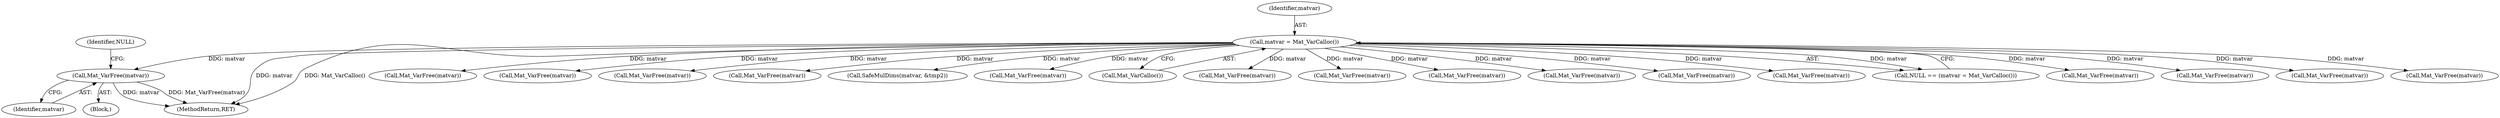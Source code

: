 digraph "0_matio_651a8e28099edb5fbb9e4e1d4d3238848f446c9a@pointer" {
"1000574" [label="(Call,Mat_VarFree(matvar))"];
"1000138" [label="(Call,matvar = Mat_VarCalloc())"];
"1000577" [label="(Identifier,NULL)"];
"1000480" [label="(Call,Mat_VarFree(matvar))"];
"1000495" [label="(Call,Mat_VarFree(matvar))"];
"1000533" [label="(Call,Mat_VarFree(matvar))"];
"1000517" [label="(Call,Mat_VarFree(matvar))"];
"1000574" [label="(Call,Mat_VarFree(matvar))"];
"1000635" [label="(Call,SafeMulDims(matvar, &tmp2))"];
"1000384" [label="(Call,Mat_VarFree(matvar))"];
"1000139" [label="(Identifier,matvar)"];
"1000140" [label="(Call,Mat_VarCalloc())"];
"1000575" [label="(Identifier,matvar)"];
"1000313" [label="(Call,Mat_VarFree(matvar))"];
"1000573" [label="(Block,)"];
"1000665" [label="(MethodReturn,RET)"];
"1000250" [label="(Call,Mat_VarFree(matvar))"];
"1000161" [label="(Call,Mat_VarFree(matvar))"];
"1000552" [label="(Call,Mat_VarFree(matvar))"];
"1000228" [label="(Call,Mat_VarFree(matvar))"];
"1000138" [label="(Call,matvar = Mat_VarCalloc())"];
"1000355" [label="(Call,Mat_VarFree(matvar))"];
"1000136" [label="(Call,NULL == (matvar = Mat_VarCalloc()))"];
"1000456" [label="(Call,Mat_VarFree(matvar))"];
"1000420" [label="(Call,Mat_VarFree(matvar))"];
"1000186" [label="(Call,Mat_VarFree(matvar))"];
"1000611" [label="(Call,Mat_VarFree(matvar))"];
"1000574" -> "1000573"  [label="AST: "];
"1000574" -> "1000575"  [label="CFG: "];
"1000575" -> "1000574"  [label="AST: "];
"1000577" -> "1000574"  [label="CFG: "];
"1000574" -> "1000665"  [label="DDG: matvar"];
"1000574" -> "1000665"  [label="DDG: Mat_VarFree(matvar)"];
"1000138" -> "1000574"  [label="DDG: matvar"];
"1000138" -> "1000136"  [label="AST: "];
"1000138" -> "1000140"  [label="CFG: "];
"1000139" -> "1000138"  [label="AST: "];
"1000140" -> "1000138"  [label="AST: "];
"1000136" -> "1000138"  [label="CFG: "];
"1000138" -> "1000665"  [label="DDG: matvar"];
"1000138" -> "1000665"  [label="DDG: Mat_VarCalloc()"];
"1000138" -> "1000136"  [label="DDG: matvar"];
"1000138" -> "1000161"  [label="DDG: matvar"];
"1000138" -> "1000186"  [label="DDG: matvar"];
"1000138" -> "1000228"  [label="DDG: matvar"];
"1000138" -> "1000250"  [label="DDG: matvar"];
"1000138" -> "1000313"  [label="DDG: matvar"];
"1000138" -> "1000355"  [label="DDG: matvar"];
"1000138" -> "1000384"  [label="DDG: matvar"];
"1000138" -> "1000420"  [label="DDG: matvar"];
"1000138" -> "1000456"  [label="DDG: matvar"];
"1000138" -> "1000480"  [label="DDG: matvar"];
"1000138" -> "1000495"  [label="DDG: matvar"];
"1000138" -> "1000517"  [label="DDG: matvar"];
"1000138" -> "1000533"  [label="DDG: matvar"];
"1000138" -> "1000552"  [label="DDG: matvar"];
"1000138" -> "1000611"  [label="DDG: matvar"];
"1000138" -> "1000635"  [label="DDG: matvar"];
}
